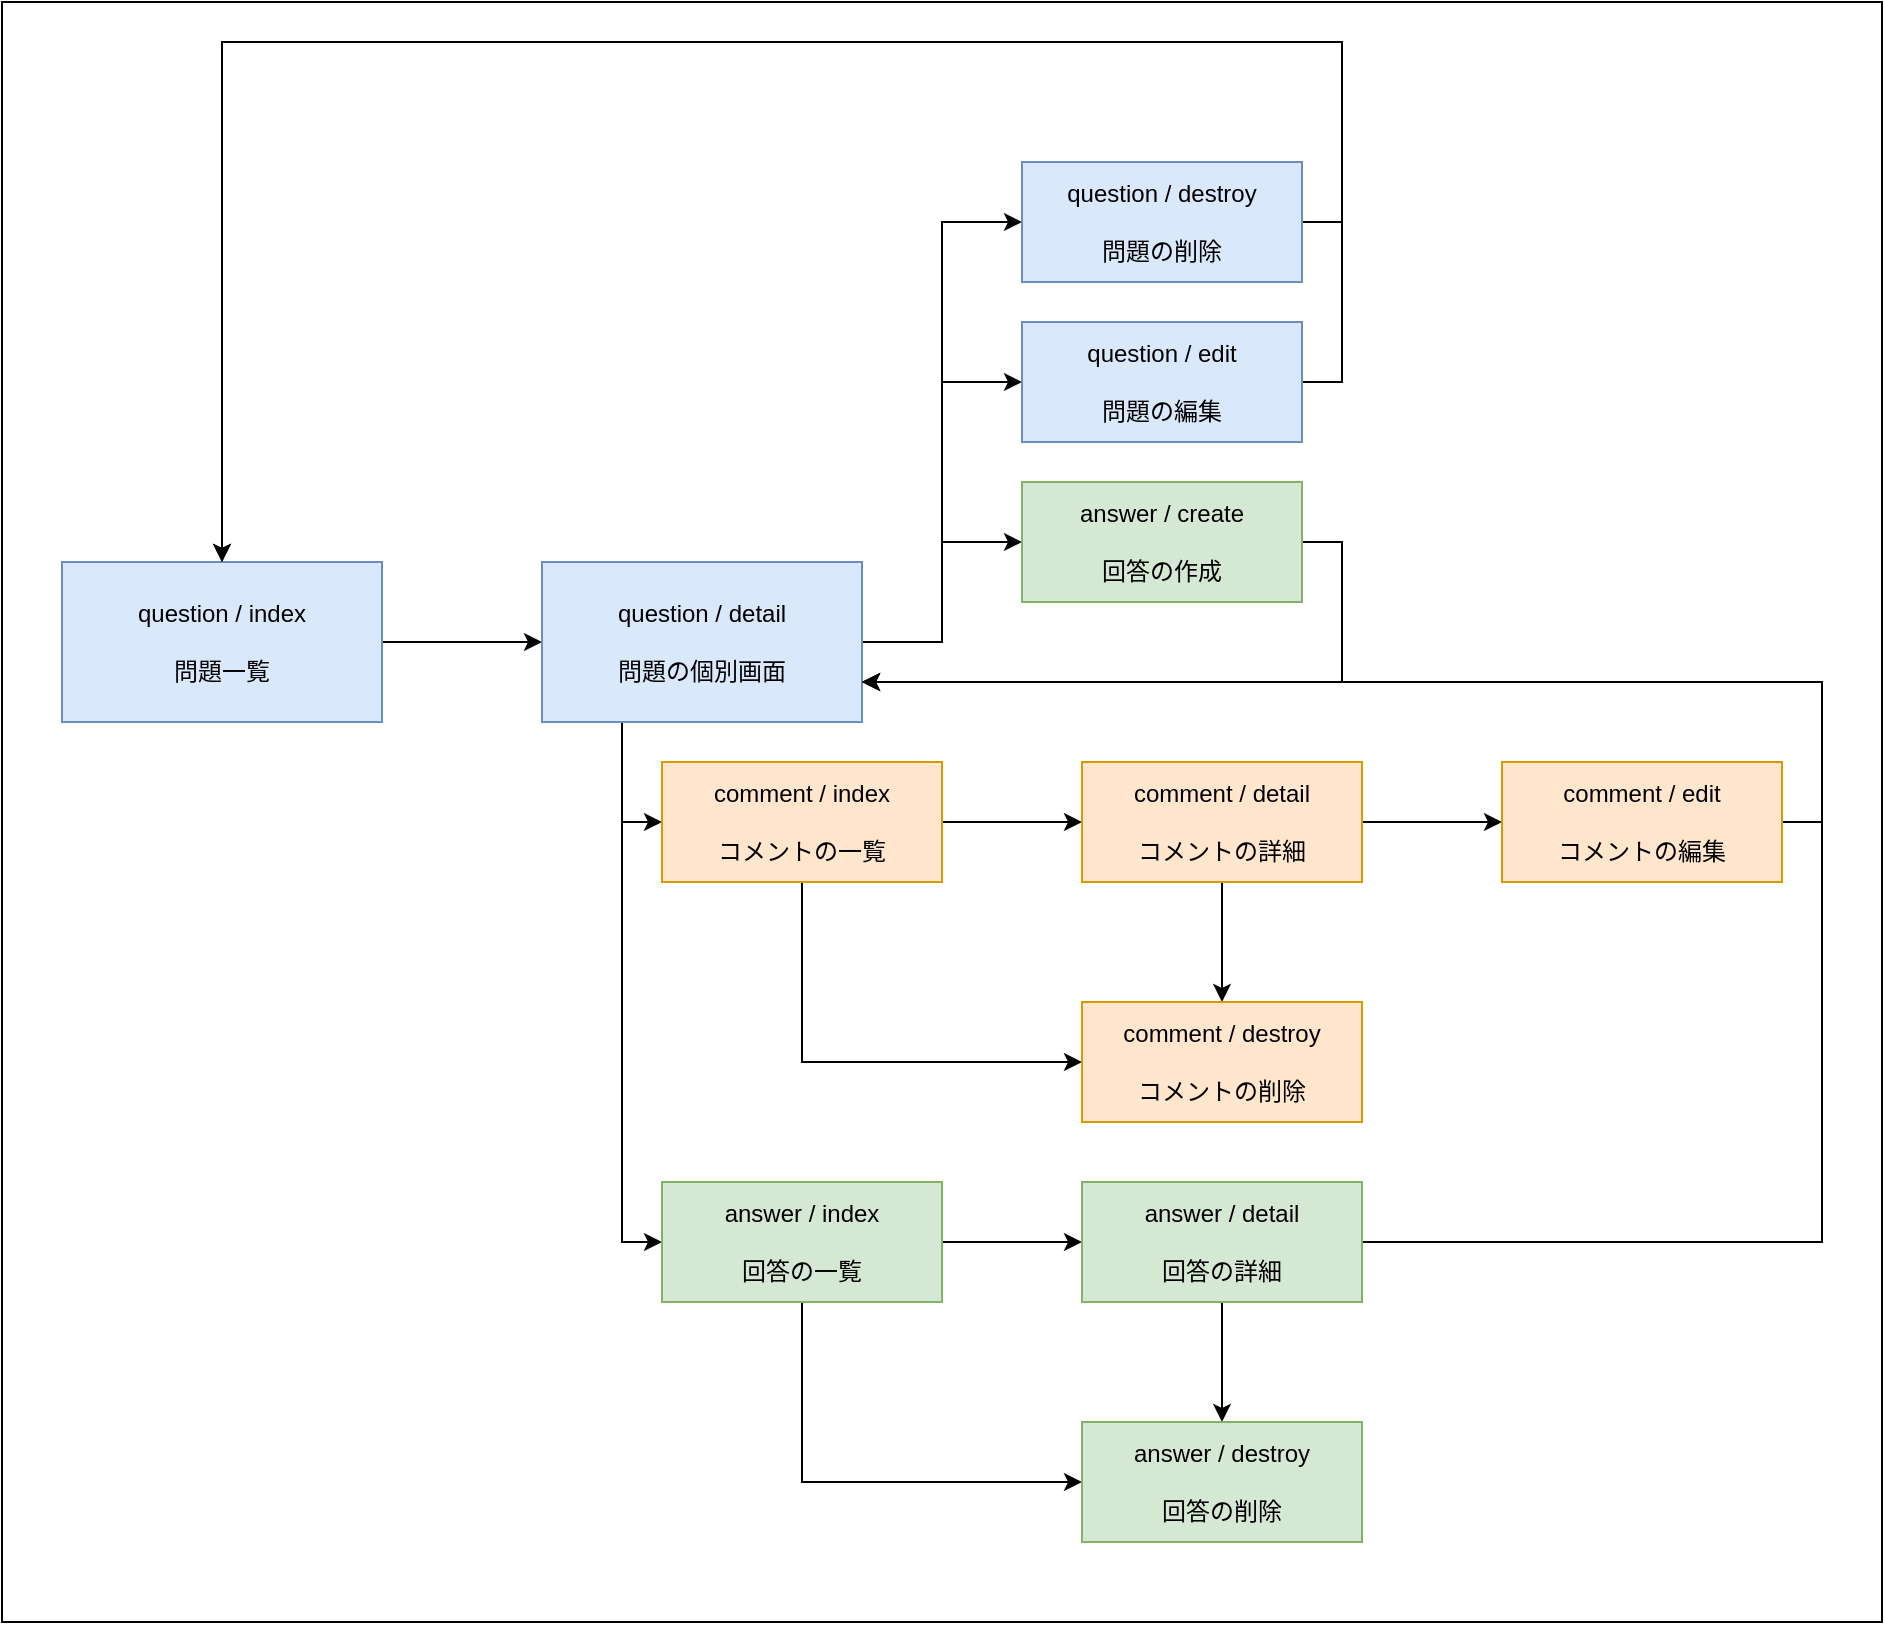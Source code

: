 <mxfile version="12.1.7" type="device" pages="1"><diagram id="RIc3MnZWJnhwMzb9HOBr" name="Page-1"><mxGraphModel dx="932" dy="1880" grid="1" gridSize="10" guides="1" tooltips="1" connect="1" arrows="1" fold="1" page="1" pageScale="1" pageWidth="827" pageHeight="1169" math="0" shadow="0"><root><mxCell id="0"/><mxCell id="1" parent="0"/><mxCell id="DQEN7o61zzFD2sFbDsu_-24" value="" style="rounded=0;whiteSpace=wrap;html=1;" vertex="1" parent="1"><mxGeometry x="210" y="-40" width="940" height="810" as="geometry"/></mxCell><mxCell id="DQEN7o61zzFD2sFbDsu_-10" style="edgeStyle=orthogonalEdgeStyle;rounded=0;orthogonalLoop=1;jettySize=auto;html=1;exitX=1;exitY=0.5;exitDx=0;exitDy=0;entryX=0;entryY=0.5;entryDx=0;entryDy=0;" edge="1" parent="1" source="DQEN7o61zzFD2sFbDsu_-1" target="DQEN7o61zzFD2sFbDsu_-2"><mxGeometry relative="1" as="geometry"/></mxCell><mxCell id="DQEN7o61zzFD2sFbDsu_-1" value="question / index&lt;br&gt;&lt;br&gt;問題一覧" style="rounded=0;whiteSpace=wrap;html=1;fillColor=#dae8fc;strokeColor=#6c8ebf;" vertex="1" parent="1"><mxGeometry x="240" y="240" width="160" height="80" as="geometry"/></mxCell><mxCell id="DQEN7o61zzFD2sFbDsu_-11" style="edgeStyle=orthogonalEdgeStyle;rounded=0;orthogonalLoop=1;jettySize=auto;html=1;exitX=0.25;exitY=1;exitDx=0;exitDy=0;entryX=0;entryY=0.5;entryDx=0;entryDy=0;" edge="1" parent="1" source="DQEN7o61zzFD2sFbDsu_-2" target="DQEN7o61zzFD2sFbDsu_-5"><mxGeometry relative="1" as="geometry"/></mxCell><mxCell id="DQEN7o61zzFD2sFbDsu_-12" style="edgeStyle=orthogonalEdgeStyle;rounded=0;orthogonalLoop=1;jettySize=auto;html=1;exitX=0.25;exitY=1;exitDx=0;exitDy=0;entryX=0;entryY=0.5;entryDx=0;entryDy=0;" edge="1" parent="1" source="DQEN7o61zzFD2sFbDsu_-2" target="DQEN7o61zzFD2sFbDsu_-3"><mxGeometry relative="1" as="geometry"/></mxCell><mxCell id="DQEN7o61zzFD2sFbDsu_-13" style="edgeStyle=orthogonalEdgeStyle;rounded=0;orthogonalLoop=1;jettySize=auto;html=1;exitX=1;exitY=0.5;exitDx=0;exitDy=0;entryX=0;entryY=0.5;entryDx=0;entryDy=0;" edge="1" parent="1" source="DQEN7o61zzFD2sFbDsu_-2" target="DQEN7o61zzFD2sFbDsu_-9"><mxGeometry relative="1" as="geometry"/></mxCell><mxCell id="DQEN7o61zzFD2sFbDsu_-18" style="edgeStyle=orthogonalEdgeStyle;rounded=0;orthogonalLoop=1;jettySize=auto;html=1;exitX=1;exitY=0.5;exitDx=0;exitDy=0;" edge="1" parent="1" source="DQEN7o61zzFD2sFbDsu_-2" target="DQEN7o61zzFD2sFbDsu_-14"><mxGeometry relative="1" as="geometry"/></mxCell><mxCell id="DQEN7o61zzFD2sFbDsu_-35" style="edgeStyle=orthogonalEdgeStyle;rounded=0;orthogonalLoop=1;jettySize=auto;html=1;exitX=1;exitY=0.5;exitDx=0;exitDy=0;entryX=0;entryY=0.5;entryDx=0;entryDy=0;" edge="1" parent="1" source="DQEN7o61zzFD2sFbDsu_-2" target="DQEN7o61zzFD2sFbDsu_-34"><mxGeometry relative="1" as="geometry"/></mxCell><mxCell id="DQEN7o61zzFD2sFbDsu_-2" value="question / detail&lt;br&gt;&lt;br&gt;問題の個別画面" style="rounded=0;whiteSpace=wrap;html=1;fillColor=#dae8fc;strokeColor=#6c8ebf;" vertex="1" parent="1"><mxGeometry x="480" y="240" width="160" height="80" as="geometry"/></mxCell><mxCell id="DQEN7o61zzFD2sFbDsu_-16" style="edgeStyle=orthogonalEdgeStyle;rounded=0;orthogonalLoop=1;jettySize=auto;html=1;exitX=1;exitY=0.5;exitDx=0;exitDy=0;entryX=0;entryY=0.5;entryDx=0;entryDy=0;" edge="1" parent="1" source="DQEN7o61zzFD2sFbDsu_-3" target="DQEN7o61zzFD2sFbDsu_-4"><mxGeometry relative="1" as="geometry"/></mxCell><mxCell id="DQEN7o61zzFD2sFbDsu_-32" style="edgeStyle=orthogonalEdgeStyle;rounded=0;orthogonalLoop=1;jettySize=auto;html=1;exitX=0.5;exitY=1;exitDx=0;exitDy=0;entryX=0;entryY=0.5;entryDx=0;entryDy=0;" edge="1" parent="1" source="DQEN7o61zzFD2sFbDsu_-3" target="DQEN7o61zzFD2sFbDsu_-31"><mxGeometry relative="1" as="geometry"/></mxCell><mxCell id="DQEN7o61zzFD2sFbDsu_-3" value="comment / index&lt;br&gt;&lt;br&gt;コメントの一覧" style="rounded=0;whiteSpace=wrap;html=1;fillColor=#ffe6cc;strokeColor=#d79b00;" vertex="1" parent="1"><mxGeometry x="540" y="340" width="140" height="60" as="geometry"/></mxCell><mxCell id="DQEN7o61zzFD2sFbDsu_-17" style="edgeStyle=orthogonalEdgeStyle;rounded=0;orthogonalLoop=1;jettySize=auto;html=1;exitX=1;exitY=0.5;exitDx=0;exitDy=0;entryX=0;entryY=0.5;entryDx=0;entryDy=0;" edge="1" parent="1" source="DQEN7o61zzFD2sFbDsu_-4" target="DQEN7o61zzFD2sFbDsu_-7"><mxGeometry relative="1" as="geometry"/></mxCell><mxCell id="DQEN7o61zzFD2sFbDsu_-33" style="edgeStyle=orthogonalEdgeStyle;rounded=0;orthogonalLoop=1;jettySize=auto;html=1;exitX=0.5;exitY=1;exitDx=0;exitDy=0;entryX=0.5;entryY=0;entryDx=0;entryDy=0;" edge="1" parent="1" source="DQEN7o61zzFD2sFbDsu_-4" target="DQEN7o61zzFD2sFbDsu_-31"><mxGeometry relative="1" as="geometry"/></mxCell><mxCell id="DQEN7o61zzFD2sFbDsu_-4" value="comment / detail&lt;br&gt;&lt;br&gt;コメントの詳細" style="rounded=0;whiteSpace=wrap;html=1;fillColor=#ffe6cc;strokeColor=#d79b00;" vertex="1" parent="1"><mxGeometry x="750" y="340" width="140" height="60" as="geometry"/></mxCell><mxCell id="DQEN7o61zzFD2sFbDsu_-15" style="edgeStyle=orthogonalEdgeStyle;rounded=0;orthogonalLoop=1;jettySize=auto;html=1;exitX=1;exitY=0.5;exitDx=0;exitDy=0;entryX=0;entryY=0.5;entryDx=0;entryDy=0;" edge="1" parent="1" source="DQEN7o61zzFD2sFbDsu_-5" target="DQEN7o61zzFD2sFbDsu_-6"><mxGeometry relative="1" as="geometry"/></mxCell><mxCell id="DQEN7o61zzFD2sFbDsu_-26" style="edgeStyle=orthogonalEdgeStyle;rounded=0;orthogonalLoop=1;jettySize=auto;html=1;exitX=0.5;exitY=1;exitDx=0;exitDy=0;entryX=0;entryY=0.5;entryDx=0;entryDy=0;" edge="1" parent="1" source="DQEN7o61zzFD2sFbDsu_-5" target="DQEN7o61zzFD2sFbDsu_-25"><mxGeometry relative="1" as="geometry"/></mxCell><mxCell id="DQEN7o61zzFD2sFbDsu_-5" value="answer / index&lt;br&gt;&lt;br&gt;回答の一覧" style="rounded=0;whiteSpace=wrap;html=1;fillColor=#d5e8d4;strokeColor=#82b366;" vertex="1" parent="1"><mxGeometry x="540" y="550" width="140" height="60" as="geometry"/></mxCell><mxCell id="DQEN7o61zzFD2sFbDsu_-23" style="edgeStyle=orthogonalEdgeStyle;rounded=0;orthogonalLoop=1;jettySize=auto;html=1;exitX=1;exitY=0.5;exitDx=0;exitDy=0;entryX=1;entryY=0.75;entryDx=0;entryDy=0;" edge="1" parent="1" source="DQEN7o61zzFD2sFbDsu_-6" target="DQEN7o61zzFD2sFbDsu_-2"><mxGeometry relative="1" as="geometry"><Array as="points"><mxPoint x="1120" y="580"/><mxPoint x="1120" y="300"/></Array></mxGeometry></mxCell><mxCell id="DQEN7o61zzFD2sFbDsu_-27" style="edgeStyle=orthogonalEdgeStyle;rounded=0;orthogonalLoop=1;jettySize=auto;html=1;exitX=0.5;exitY=1;exitDx=0;exitDy=0;entryX=0.5;entryY=0;entryDx=0;entryDy=0;" edge="1" parent="1" source="DQEN7o61zzFD2sFbDsu_-6" target="DQEN7o61zzFD2sFbDsu_-25"><mxGeometry relative="1" as="geometry"/></mxCell><mxCell id="DQEN7o61zzFD2sFbDsu_-6" value="answer / detail&lt;br&gt;&lt;br&gt;回答の詳細" style="rounded=0;whiteSpace=wrap;html=1;fillColor=#d5e8d4;strokeColor=#82b366;" vertex="1" parent="1"><mxGeometry x="750" y="550" width="140" height="60" as="geometry"/></mxCell><mxCell id="DQEN7o61zzFD2sFbDsu_-22" style="edgeStyle=orthogonalEdgeStyle;rounded=0;orthogonalLoop=1;jettySize=auto;html=1;exitX=1;exitY=0.5;exitDx=0;exitDy=0;entryX=1;entryY=0.75;entryDx=0;entryDy=0;" edge="1" parent="1" source="DQEN7o61zzFD2sFbDsu_-7" target="DQEN7o61zzFD2sFbDsu_-2"><mxGeometry relative="1" as="geometry"/></mxCell><mxCell id="DQEN7o61zzFD2sFbDsu_-7" value="comment / edit&lt;br&gt;&lt;br&gt;コメントの編集" style="rounded=0;whiteSpace=wrap;html=1;fillColor=#ffe6cc;strokeColor=#d79b00;" vertex="1" parent="1"><mxGeometry x="960" y="340" width="140" height="60" as="geometry"/></mxCell><mxCell id="DQEN7o61zzFD2sFbDsu_-20" style="edgeStyle=orthogonalEdgeStyle;rounded=0;orthogonalLoop=1;jettySize=auto;html=1;exitX=1;exitY=0.5;exitDx=0;exitDy=0;entryX=0.5;entryY=0;entryDx=0;entryDy=0;" edge="1" parent="1" source="DQEN7o61zzFD2sFbDsu_-9" target="DQEN7o61zzFD2sFbDsu_-1"><mxGeometry relative="1" as="geometry"><Array as="points"><mxPoint x="880" y="150"/><mxPoint x="880" y="-20"/><mxPoint x="320" y="-20"/></Array></mxGeometry></mxCell><mxCell id="DQEN7o61zzFD2sFbDsu_-9" value="question / edit&lt;br&gt;&lt;br&gt;問題の編集" style="rounded=0;whiteSpace=wrap;html=1;fillColor=#dae8fc;strokeColor=#6c8ebf;" vertex="1" parent="1"><mxGeometry x="720" y="120" width="140" height="60" as="geometry"/></mxCell><mxCell id="DQEN7o61zzFD2sFbDsu_-21" style="edgeStyle=orthogonalEdgeStyle;rounded=0;orthogonalLoop=1;jettySize=auto;html=1;exitX=1;exitY=0.5;exitDx=0;exitDy=0;entryX=1;entryY=0.75;entryDx=0;entryDy=0;" edge="1" parent="1" source="DQEN7o61zzFD2sFbDsu_-14" target="DQEN7o61zzFD2sFbDsu_-2"><mxGeometry relative="1" as="geometry"/></mxCell><mxCell id="DQEN7o61zzFD2sFbDsu_-14" value="answer / create&lt;br&gt;&lt;br&gt;回答の作成" style="rounded=0;whiteSpace=wrap;html=1;fillColor=#d5e8d4;strokeColor=#82b366;" vertex="1" parent="1"><mxGeometry x="720" y="200" width="140" height="60" as="geometry"/></mxCell><mxCell id="DQEN7o61zzFD2sFbDsu_-25" value="answer / destroy&lt;br&gt;&lt;br&gt;回答の削除" style="rounded=0;whiteSpace=wrap;html=1;fillColor=#d5e8d4;strokeColor=#82b366;" vertex="1" parent="1"><mxGeometry x="750" y="670" width="140" height="60" as="geometry"/></mxCell><mxCell id="DQEN7o61zzFD2sFbDsu_-31" value="comment / destroy&lt;br&gt;&lt;br&gt;コメントの削除" style="rounded=0;whiteSpace=wrap;html=1;fillColor=#ffe6cc;strokeColor=#d79b00;" vertex="1" parent="1"><mxGeometry x="750" y="460" width="140" height="60" as="geometry"/></mxCell><mxCell id="DQEN7o61zzFD2sFbDsu_-36" style="edgeStyle=orthogonalEdgeStyle;rounded=0;orthogonalLoop=1;jettySize=auto;html=1;exitX=1;exitY=0.5;exitDx=0;exitDy=0;entryX=0.5;entryY=0;entryDx=0;entryDy=0;" edge="1" parent="1" source="DQEN7o61zzFD2sFbDsu_-34" target="DQEN7o61zzFD2sFbDsu_-1"><mxGeometry relative="1" as="geometry"><Array as="points"><mxPoint x="880" y="70"/><mxPoint x="880" y="-20"/><mxPoint x="320" y="-20"/></Array></mxGeometry></mxCell><mxCell id="DQEN7o61zzFD2sFbDsu_-34" value="question / destroy&lt;br&gt;&lt;br&gt;問題の削除" style="rounded=0;whiteSpace=wrap;html=1;fillColor=#dae8fc;strokeColor=#6c8ebf;" vertex="1" parent="1"><mxGeometry x="720" y="40" width="140" height="60" as="geometry"/></mxCell></root></mxGraphModel></diagram></mxfile>